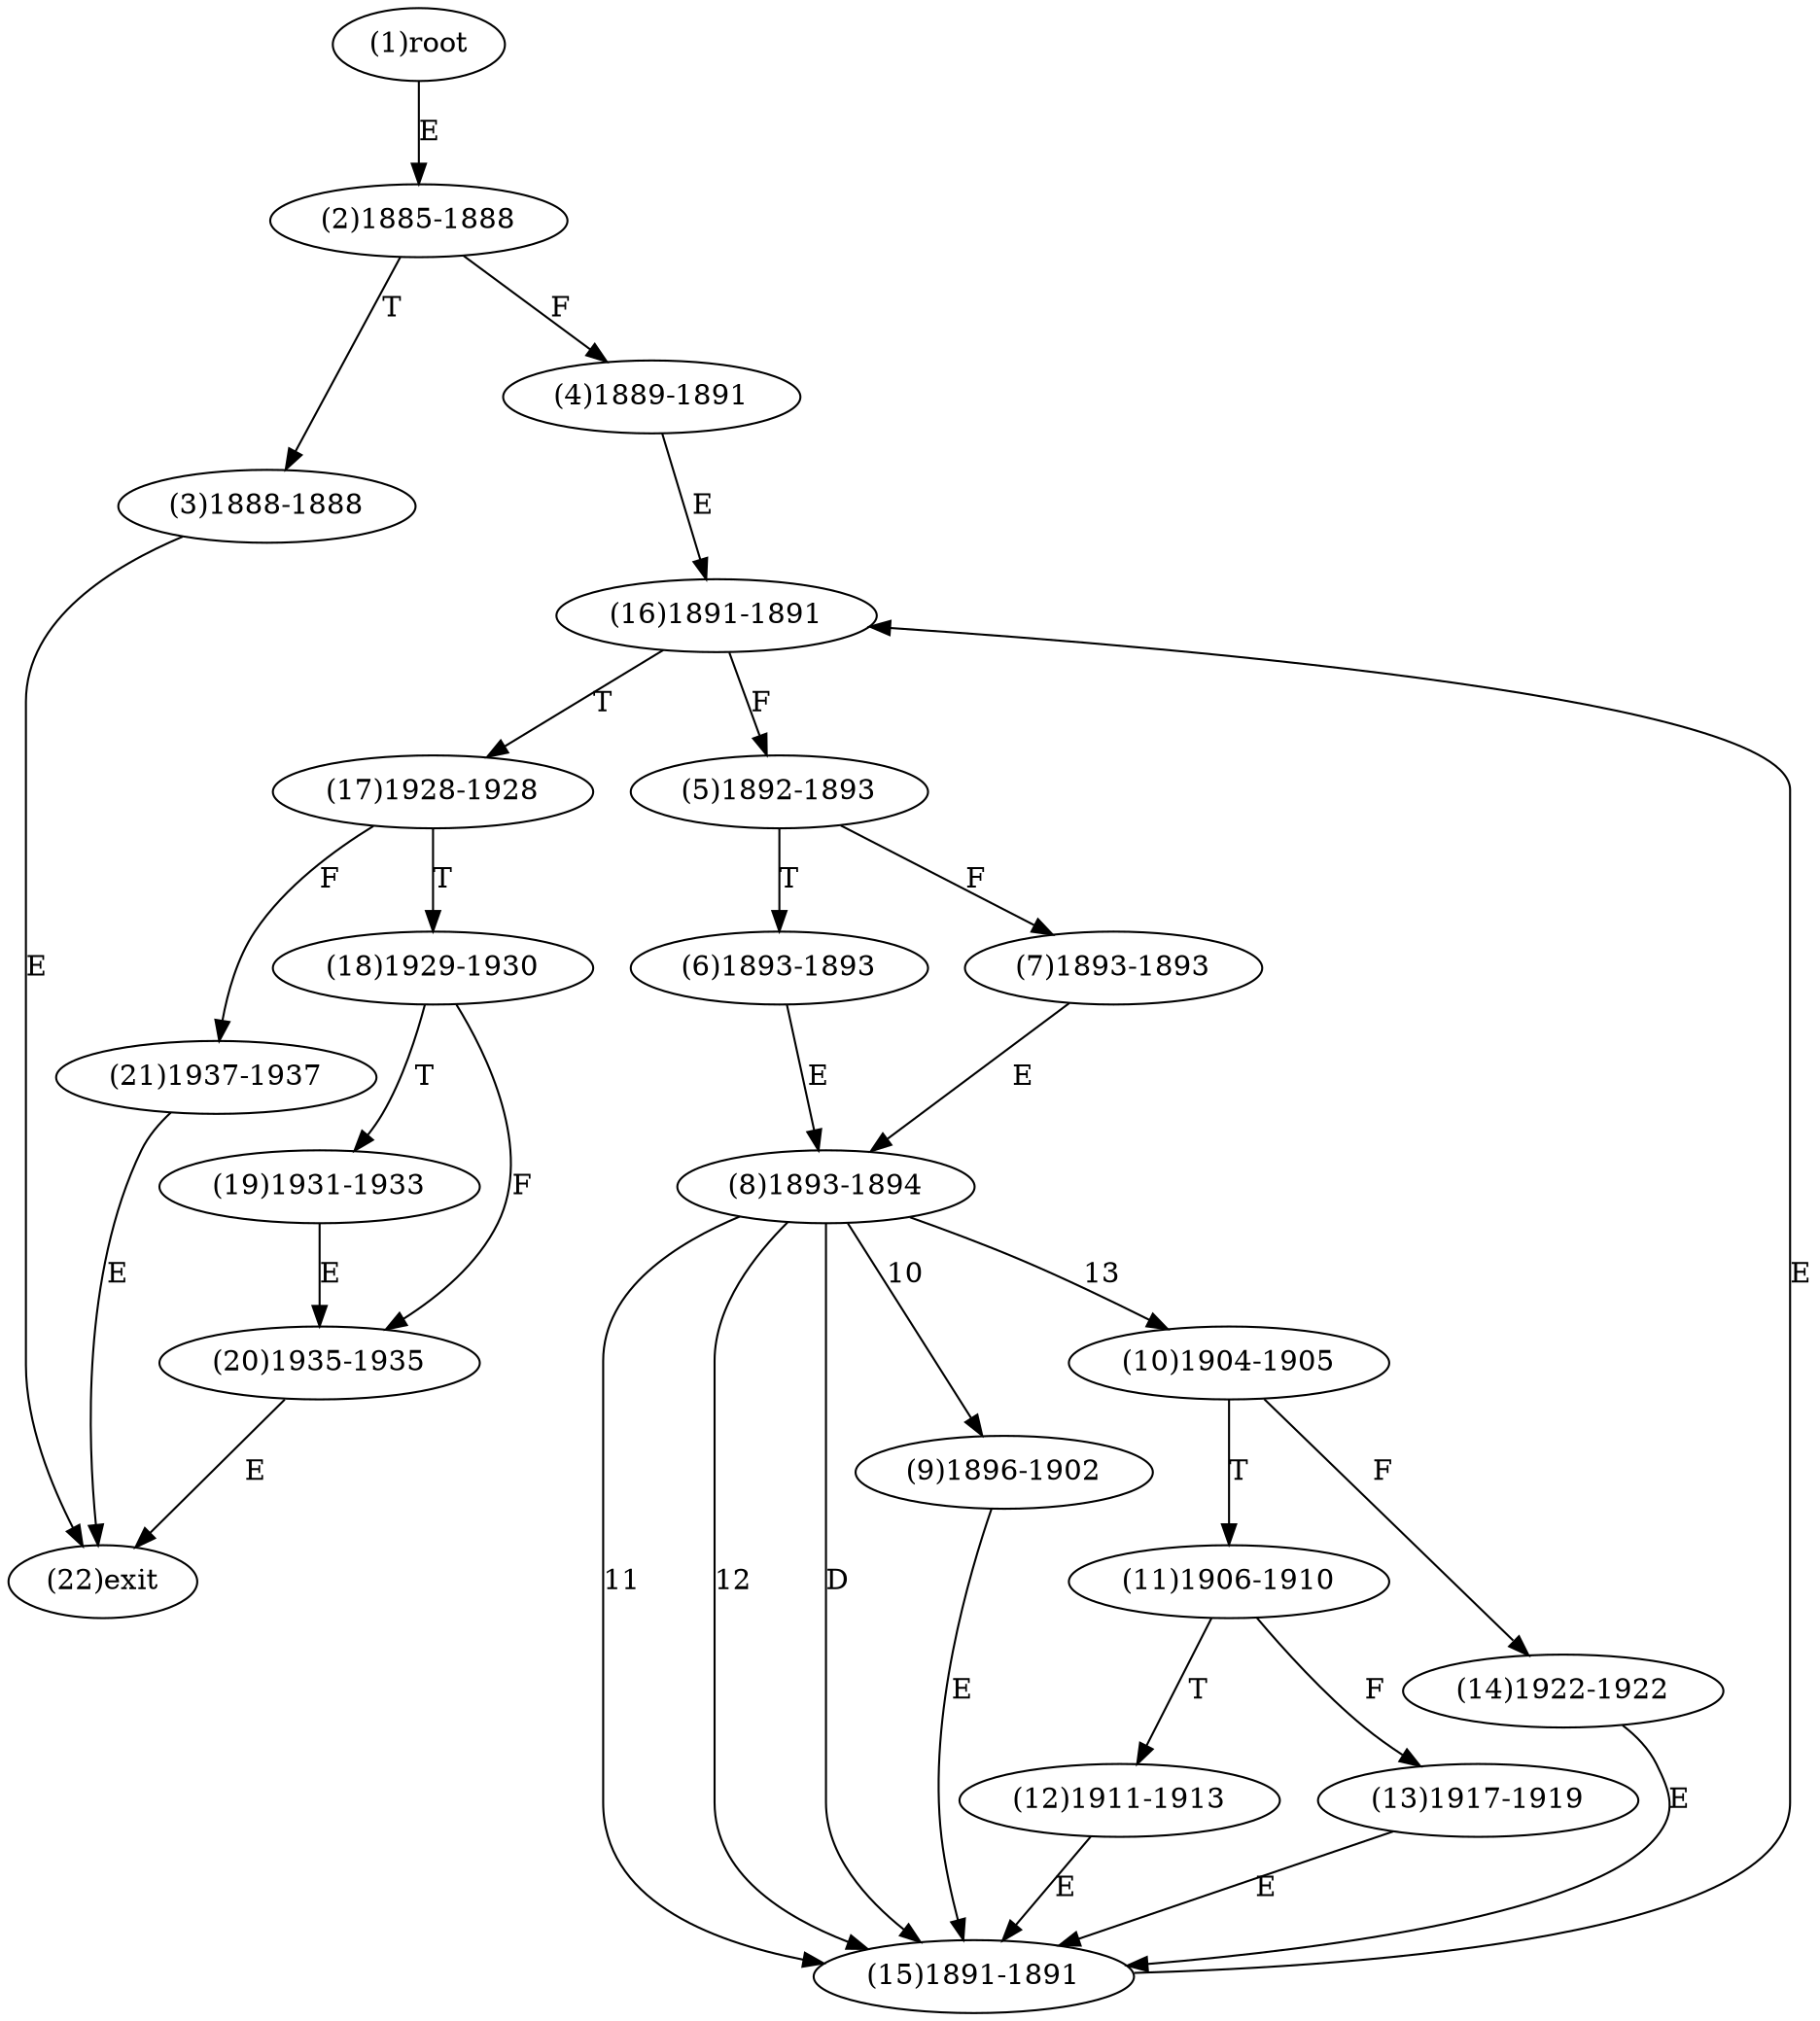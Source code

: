 digraph "" { 
1[ label="(1)root"];
2[ label="(2)1885-1888"];
3[ label="(3)1888-1888"];
4[ label="(4)1889-1891"];
5[ label="(5)1892-1893"];
6[ label="(6)1893-1893"];
7[ label="(7)1893-1893"];
8[ label="(8)1893-1894"];
9[ label="(9)1896-1902"];
10[ label="(10)1904-1905"];
11[ label="(11)1906-1910"];
12[ label="(12)1911-1913"];
13[ label="(13)1917-1919"];
14[ label="(14)1922-1922"];
15[ label="(15)1891-1891"];
17[ label="(17)1928-1928"];
16[ label="(16)1891-1891"];
19[ label="(19)1931-1933"];
18[ label="(18)1929-1930"];
21[ label="(21)1937-1937"];
20[ label="(20)1935-1935"];
22[ label="(22)exit"];
1->2[ label="E"];
2->4[ label="F"];
2->3[ label="T"];
3->22[ label="E"];
4->16[ label="E"];
5->7[ label="F"];
5->6[ label="T"];
6->8[ label="E"];
7->8[ label="E"];
8->9[ label="10"];
8->15[ label="11"];
8->15[ label="12"];
8->10[ label="13"];
8->15[ label="D"];
9->15[ label="E"];
10->14[ label="F"];
10->11[ label="T"];
11->13[ label="F"];
11->12[ label="T"];
12->15[ label="E"];
13->15[ label="E"];
14->15[ label="E"];
15->16[ label="E"];
16->5[ label="F"];
16->17[ label="T"];
17->21[ label="F"];
17->18[ label="T"];
18->20[ label="F"];
18->19[ label="T"];
19->20[ label="E"];
20->22[ label="E"];
21->22[ label="E"];
}